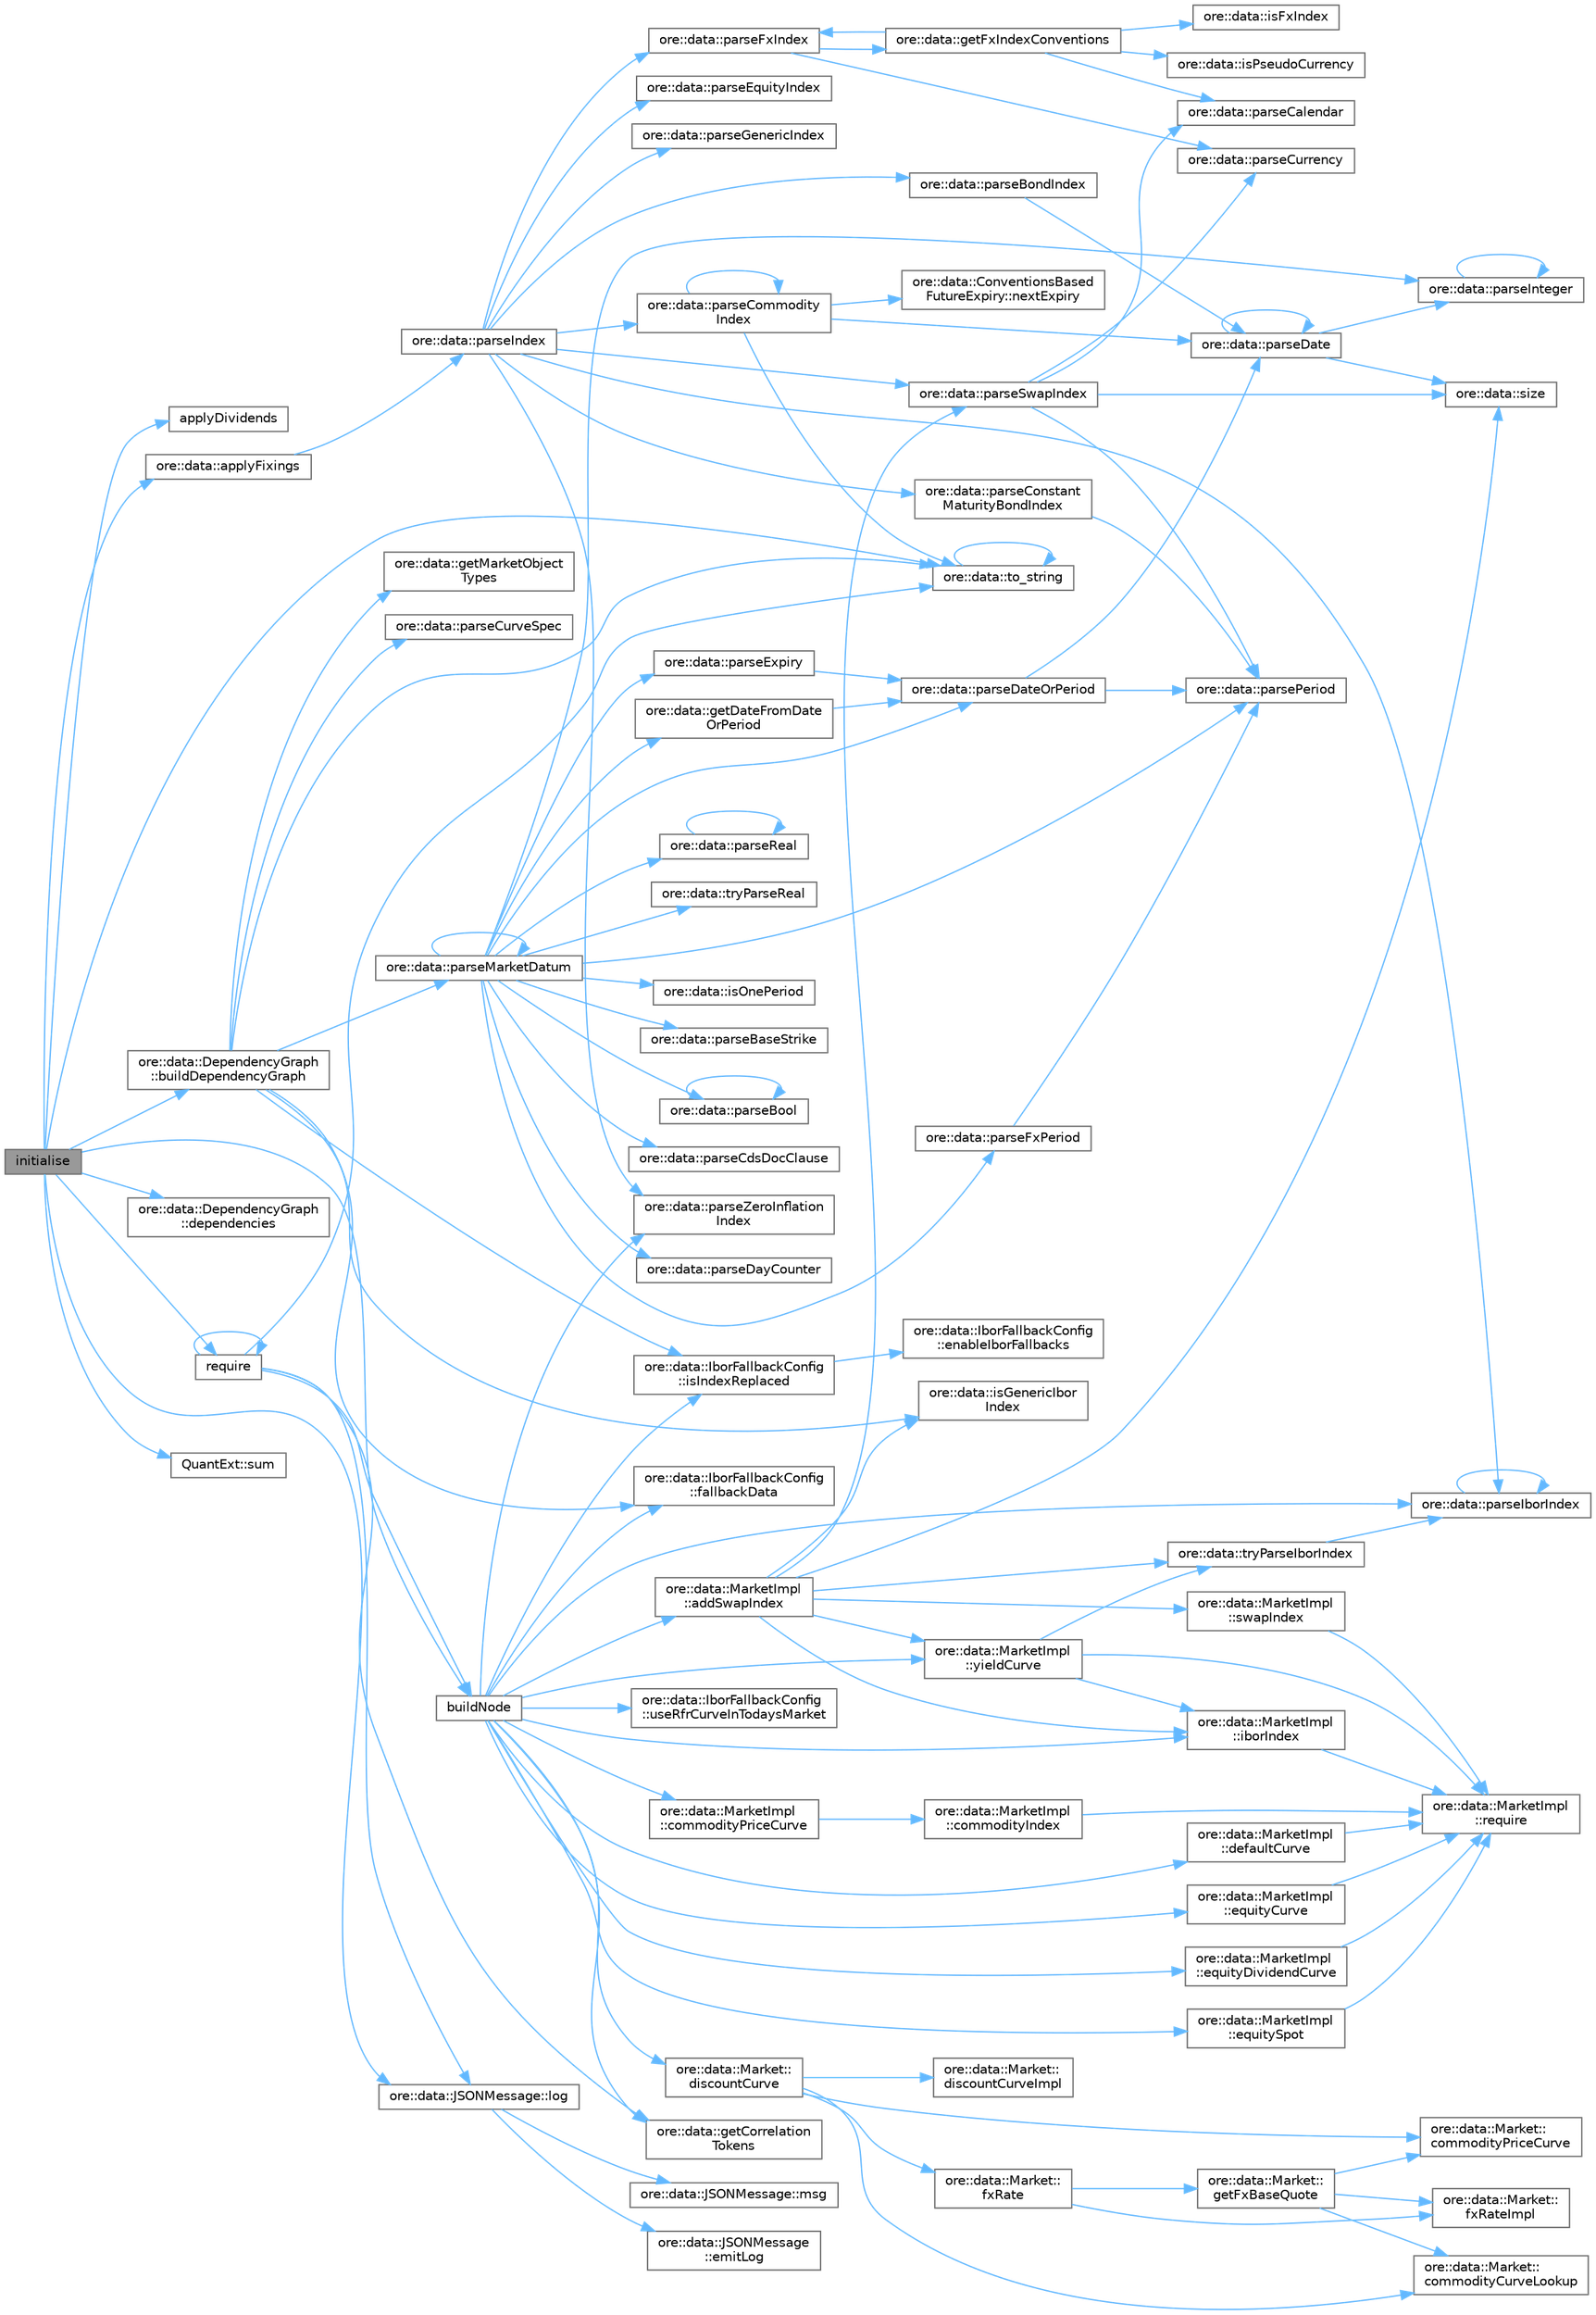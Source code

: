 digraph "initialise"
{
 // INTERACTIVE_SVG=YES
 // LATEX_PDF_SIZE
  bgcolor="transparent";
  edge [fontname=Helvetica,fontsize=10,labelfontname=Helvetica,labelfontsize=10];
  node [fontname=Helvetica,fontsize=10,shape=box,height=0.2,width=0.4];
  rankdir="LR";
  Node1 [label="initialise",height=0.2,width=0.4,color="gray40", fillcolor="grey60", style="filled", fontcolor="black",tooltip=" "];
  Node1 -> Node2 [color="steelblue1",style="solid"];
  Node2 [label="applyDividends",height=0.2,width=0.4,color="grey40", fillcolor="white", style="filled",URL="C:/dev/ORE/documentation/QuantExt/doc/quantext.tag$namespace_quant_ext.html#adc17b160e69e6727e065d96dffb3d1b9",tooltip=" "];
  Node1 -> Node3 [color="steelblue1",style="solid"];
  Node3 [label="ore::data::applyFixings",height=0.2,width=0.4,color="grey40", fillcolor="white", style="filled",URL="$namespaceore_1_1data.html#afbdabb3acc8c9fd3e013b2d5b9b71660",tooltip="Utility to write a vector of fixings in the QuantLib index manager's fixing history."];
  Node3 -> Node4 [color="steelblue1",style="solid"];
  Node4 [label="ore::data::parseIndex",height=0.2,width=0.4,color="grey40", fillcolor="white", style="filled",URL="$group__utilities.html#gaa2e4a5db4f69e91149467abc58e85613",tooltip="Convert std::string to QuantLib::Index."];
  Node4 -> Node5 [color="steelblue1",style="solid"];
  Node5 [label="ore::data::parseBondIndex",height=0.2,width=0.4,color="grey40", fillcolor="white", style="filled",URL="$group__utilities.html#ga7016b9dec58e9b19b7351e114282e869",tooltip="Convert std::string to QuantExt::BondIndex."];
  Node5 -> Node6 [color="steelblue1",style="solid"];
  Node6 [label="ore::data::parseDate",height=0.2,width=0.4,color="grey40", fillcolor="white", style="filled",URL="$group__utilities.html#ga59b5fdda574d90facae95dec2d13040d",tooltip="Convert std::string to QuantLib::Date."];
  Node6 -> Node6 [color="steelblue1",style="solid"];
  Node6 -> Node7 [color="steelblue1",style="solid"];
  Node7 [label="ore::data::parseInteger",height=0.2,width=0.4,color="grey40", fillcolor="white", style="filled",URL="$group__utilities.html#gaecd67eda4fb5f4859bb8f6d383547721",tooltip="Convert text to QuantLib::Integer."];
  Node7 -> Node7 [color="steelblue1",style="solid"];
  Node6 -> Node8 [color="steelblue1",style="solid"];
  Node8 [label="ore::data::size",height=0.2,width=0.4,color="grey40", fillcolor="white", style="filled",URL="$namespaceore_1_1data.html#a777e216dee6069b548bb87da7152699e",tooltip=" "];
  Node4 -> Node9 [color="steelblue1",style="solid"];
  Node9 [label="ore::data::parseCommodity\lIndex",height=0.2,width=0.4,color="grey40", fillcolor="white", style="filled",URL="$namespaceore_1_1data.html#abd022b98516a69b335865f8c17a645cf",tooltip=" "];
  Node9 -> Node10 [color="steelblue1",style="solid"];
  Node10 [label="ore::data::ConventionsBased\lFutureExpiry::nextExpiry",height=0.2,width=0.4,color="grey40", fillcolor="white", style="filled",URL="$classore_1_1data_1_1_conventions_based_future_expiry.html#a2bd20c07171472e89c54943f2da6dffd",tooltip=" "];
  Node9 -> Node9 [color="steelblue1",style="solid"];
  Node9 -> Node6 [color="steelblue1",style="solid"];
  Node9 -> Node11 [color="steelblue1",style="solid"];
  Node11 [label="ore::data::to_string",height=0.2,width=0.4,color="grey40", fillcolor="white", style="filled",URL="$namespaceore_1_1data.html#a86651dfeb5c18ee891f7a4734d8cf455",tooltip=" "];
  Node11 -> Node11 [color="steelblue1",style="solid"];
  Node4 -> Node12 [color="steelblue1",style="solid"];
  Node12 [label="ore::data::parseConstant\lMaturityBondIndex",height=0.2,width=0.4,color="grey40", fillcolor="white", style="filled",URL="$group__utilities.html#gaeef62123df6466e1f7699ad75409b33a",tooltip="Convert std::string to QuantExt::ConstantMaturityBondIndex."];
  Node12 -> Node13 [color="steelblue1",style="solid"];
  Node13 [label="ore::data::parsePeriod",height=0.2,width=0.4,color="grey40", fillcolor="white", style="filled",URL="$group__utilities.html#ga8e0623e2cb01e250e9cfec4619256208",tooltip="Convert text to QuantLib::Period."];
  Node4 -> Node14 [color="steelblue1",style="solid"];
  Node14 [label="ore::data::parseEquityIndex",height=0.2,width=0.4,color="grey40", fillcolor="white", style="filled",URL="$group__utilities.html#ga466dd6786fde67dee3afbc594484720f",tooltip="Convert std::string (e.g SP5) to QuantExt::EquityIndex."];
  Node4 -> Node15 [color="steelblue1",style="solid"];
  Node15 [label="ore::data::parseFxIndex",height=0.2,width=0.4,color="grey40", fillcolor="white", style="filled",URL="$group__utilities.html#ga4c161c978377952d86a509a855e564b6",tooltip="Convert std::string to QuantExt::FxIndex."];
  Node15 -> Node16 [color="steelblue1",style="solid"];
  Node16 [label="ore::data::getFxIndexConventions",height=0.2,width=0.4,color="grey40", fillcolor="white", style="filled",URL="$namespaceore_1_1data.html#a924eb5d1881d31c82ac8abbdc15a5027",tooltip=" "];
  Node16 -> Node17 [color="steelblue1",style="solid"];
  Node17 [label="ore::data::isFxIndex",height=0.2,width=0.4,color="grey40", fillcolor="white", style="filled",URL="$namespaceore_1_1data.html#a123e19b0fac4f5124a8c26bad300de0e",tooltip=" "];
  Node16 -> Node18 [color="steelblue1",style="solid"];
  Node18 [label="ore::data::isPseudoCurrency",height=0.2,width=0.4,color="grey40", fillcolor="white", style="filled",URL="$group__utilities.html#gac0cf10eef45b9d706e29e7eb2ddddc90",tooltip="check for pseudo currency = precious metal or crypto currency *‍/"];
  Node16 -> Node19 [color="steelblue1",style="solid"];
  Node19 [label="ore::data::parseCalendar",height=0.2,width=0.4,color="grey40", fillcolor="white", style="filled",URL="$group__utilities.html#ga0f72d6fcccae10a674bdcd5095200f14",tooltip="Convert text to QuantLib::Calendar."];
  Node16 -> Node15 [color="steelblue1",style="solid"];
  Node15 -> Node20 [color="steelblue1",style="solid"];
  Node20 [label="ore::data::parseCurrency",height=0.2,width=0.4,color="grey40", fillcolor="white", style="filled",URL="$group__utilities.html#ga6e9e781a58e78200301c76161589fc7b",tooltip="Convert text to QuantLib::Currency."];
  Node4 -> Node21 [color="steelblue1",style="solid"];
  Node21 [label="ore::data::parseGenericIndex",height=0.2,width=0.4,color="grey40", fillcolor="white", style="filled",URL="$group__utilities.html#gaaaf0a7b8d32bf590481615f49ece22c8",tooltip="Convert std::string (GENERIC-...) to QuantExt::Index."];
  Node4 -> Node22 [color="steelblue1",style="solid"];
  Node22 [label="ore::data::parseIborIndex",height=0.2,width=0.4,color="grey40", fillcolor="white", style="filled",URL="$group__utilities.html#ga2d18ab5807f92319c9db2c13f4904738",tooltip="Convert std::string to QuantLib::IborIndex."];
  Node22 -> Node22 [color="steelblue1",style="solid"];
  Node4 -> Node23 [color="steelblue1",style="solid"];
  Node23 [label="ore::data::parseSwapIndex",height=0.2,width=0.4,color="grey40", fillcolor="white", style="filled",URL="$group__utilities.html#ga14b984ce48cff7c6c429dcd0974d9dd2",tooltip="Convert std::string to QuantLib::SwapIndex."];
  Node23 -> Node19 [color="steelblue1",style="solid"];
  Node23 -> Node20 [color="steelblue1",style="solid"];
  Node23 -> Node13 [color="steelblue1",style="solid"];
  Node23 -> Node8 [color="steelblue1",style="solid"];
  Node4 -> Node24 [color="steelblue1",style="solid"];
  Node24 [label="ore::data::parseZeroInflation\lIndex",height=0.2,width=0.4,color="grey40", fillcolor="white", style="filled",URL="$group__utilities.html#ga03699115fbdbcf46b6351c3735fdec87",tooltip="Convert std::string to QuantLib::ZeroInflationIndex."];
  Node1 -> Node25 [color="steelblue1",style="solid"];
  Node25 [label="ore::data::DependencyGraph\l::buildDependencyGraph",height=0.2,width=0.4,color="grey40", fillcolor="white", style="filled",URL="$classore_1_1data_1_1_dependency_graph.html#a32f251ee6ad9521e1cb321a91d778da5",tooltip=" "];
  Node25 -> Node26 [color="steelblue1",style="solid"];
  Node26 [label="ore::data::IborFallbackConfig\l::fallbackData",height=0.2,width=0.4,color="grey40", fillcolor="white", style="filled",URL="$classore_1_1data_1_1_ibor_fallback_config.html#a6ca7e3d959dbdba95b5247634af86d1b",tooltip=" "];
  Node25 -> Node27 [color="steelblue1",style="solid"];
  Node27 [label="ore::data::getMarketObject\lTypes",height=0.2,width=0.4,color="grey40", fillcolor="white", style="filled",URL="$namespaceore_1_1data.html#aa100f38d1f3cee957e4b728bf0c70644",tooltip=" "];
  Node25 -> Node28 [color="steelblue1",style="solid"];
  Node28 [label="ore::data::isGenericIbor\lIndex",height=0.2,width=0.4,color="grey40", fillcolor="white", style="filled",URL="$group__utilities.html#ga8d96085a49a07c7e9b6aa3b982385ae1",tooltip="Return true if the indexName is that of a generic ibor index, otherwise false."];
  Node25 -> Node29 [color="steelblue1",style="solid"];
  Node29 [label="ore::data::IborFallbackConfig\l::isIndexReplaced",height=0.2,width=0.4,color="grey40", fillcolor="white", style="filled",URL="$classore_1_1data_1_1_ibor_fallback_config.html#aeaad076823e67dfa54115c5db2f29d96",tooltip=" "];
  Node29 -> Node30 [color="steelblue1",style="solid"];
  Node30 [label="ore::data::IborFallbackConfig\l::enableIborFallbacks",height=0.2,width=0.4,color="grey40", fillcolor="white", style="filled",URL="$classore_1_1data_1_1_ibor_fallback_config.html#a53c6d7c32c5ca63533d4a1370af4cf2a",tooltip=" "];
  Node25 -> Node31 [color="steelblue1",style="solid"];
  Node31 [label="ore::data::parseCurveSpec",height=0.2,width=0.4,color="grey40", fillcolor="white", style="filled",URL="$group__curves.html#ga7c53f293f4ad98e691c6a93b6be26e9a",tooltip="function to convert a string into a curve spec"];
  Node25 -> Node32 [color="steelblue1",style="solid"];
  Node32 [label="ore::data::parseMarketDatum",height=0.2,width=0.4,color="grey40", fillcolor="white", style="filled",URL="$group__marketdata.html#ga49b8909d3761de5c44f8140f95ec0d94",tooltip="Function to parse a market datum."];
  Node32 -> Node33 [color="steelblue1",style="solid"];
  Node33 [label="ore::data::getDateFromDate\lOrPeriod",height=0.2,width=0.4,color="grey40", fillcolor="white", style="filled",URL="$group__marketdata.html#ga71fc1e19d4a9d3acd5e6cd6b6ae533b6",tooltip="Get a date from a date string or period."];
  Node33 -> Node34 [color="steelblue1",style="solid"];
  Node34 [label="ore::data::parseDateOrPeriod",height=0.2,width=0.4,color="grey40", fillcolor="white", style="filled",URL="$group__utilities.html#ga6477391407eac174ea49df689ecf1ab2",tooltip="Convert text to QuantLib::Period or QuantLib::Date."];
  Node34 -> Node6 [color="steelblue1",style="solid"];
  Node34 -> Node13 [color="steelblue1",style="solid"];
  Node32 -> Node35 [color="steelblue1",style="solid"];
  Node35 [label="ore::data::isOnePeriod",height=0.2,width=0.4,color="grey40", fillcolor="white", style="filled",URL="$namespaceore_1_1data.html#a2c4ad9608d140b7d127d9aabc3002782",tooltip="return true if s represents a period of the form [0-9][D|W|M|Y] (i.e. 1Y6M would return false)"];
  Node32 -> Node36 [color="steelblue1",style="solid"];
  Node36 [label="ore::data::parseBaseStrike",height=0.2,width=0.4,color="grey40", fillcolor="white", style="filled",URL="$namespaceore_1_1data.html#af07ebcb16f5c4b8f23aa841778ec1ede",tooltip="Parse a Strike from its string representation, strStrike."];
  Node32 -> Node37 [color="steelblue1",style="solid"];
  Node37 [label="ore::data::parseBool",height=0.2,width=0.4,color="grey40", fillcolor="white", style="filled",URL="$group__utilities.html#ga94621f11193864fa1338296232dc5be9",tooltip="Convert text to bool."];
  Node37 -> Node37 [color="steelblue1",style="solid"];
  Node32 -> Node38 [color="steelblue1",style="solid"];
  Node38 [label="ore::data::parseCdsDocClause",height=0.2,width=0.4,color="grey40", fillcolor="white", style="filled",URL="$namespaceore_1_1data.html#a4d60e66c3714d2cf33fc135d20502ccb",tooltip=" "];
  Node32 -> Node34 [color="steelblue1",style="solid"];
  Node32 -> Node39 [color="steelblue1",style="solid"];
  Node39 [label="ore::data::parseDayCounter",height=0.2,width=0.4,color="grey40", fillcolor="white", style="filled",URL="$group__utilities.html#gaefb008d0de256c79140545d9c7549093",tooltip="Convert text to QuantLib::DayCounter."];
  Node32 -> Node40 [color="steelblue1",style="solid"];
  Node40 [label="ore::data::parseExpiry",height=0.2,width=0.4,color="grey40", fillcolor="white", style="filled",URL="$namespaceore_1_1data.html#aef9033372c401fe3ddef3c912a716d5a",tooltip="Parse an Expiry from its string representation, strExpiry."];
  Node40 -> Node34 [color="steelblue1",style="solid"];
  Node32 -> Node41 [color="steelblue1",style="solid"];
  Node41 [label="ore::data::parseFxPeriod",height=0.2,width=0.4,color="grey40", fillcolor="white", style="filled",URL="$group__marketdata.html#ga8c35268c175452bca6e2acb7ad58442d",tooltip="Convert text to QuantLib::Period of Fx forward string."];
  Node41 -> Node13 [color="steelblue1",style="solid"];
  Node32 -> Node7 [color="steelblue1",style="solid"];
  Node32 -> Node32 [color="steelblue1",style="solid"];
  Node32 -> Node13 [color="steelblue1",style="solid"];
  Node32 -> Node42 [color="steelblue1",style="solid"];
  Node42 [label="ore::data::parseReal",height=0.2,width=0.4,color="grey40", fillcolor="white", style="filled",URL="$group__utilities.html#gad1db2a68f9a73667c3b4084d63955bdd",tooltip="Convert text to Real."];
  Node42 -> Node42 [color="steelblue1",style="solid"];
  Node32 -> Node43 [color="steelblue1",style="solid"];
  Node43 [label="ore::data::tryParseReal",height=0.2,width=0.4,color="grey40", fillcolor="white", style="filled",URL="$group__utilities.html#ga3447951aa05e25440d0d5b7eecfce581",tooltip="Attempt to convert text to Real."];
  Node25 -> Node11 [color="steelblue1",style="solid"];
  Node1 -> Node44 [color="steelblue1",style="solid"];
  Node44 [label="buildNode",height=0.2,width=0.4,color="grey40", fillcolor="white", style="filled",URL="$classore_1_1data_1_1_todays_market.html#ae947670c7306fd552e37a0f140984721",tooltip=" "];
  Node44 -> Node45 [color="steelblue1",style="solid"];
  Node45 [label="ore::data::MarketImpl\l::addSwapIndex",height=0.2,width=0.4,color="grey40", fillcolor="white", style="filled",URL="$classore_1_1data_1_1_market_impl.html#af731b404daf72d32a4986990c5190bcc",tooltip="add a swap index to the market"];
  Node45 -> Node46 [color="steelblue1",style="solid"];
  Node46 [label="ore::data::MarketImpl\l::iborIndex",height=0.2,width=0.4,color="grey40", fillcolor="white", style="filled",URL="$classore_1_1data_1_1_market_impl.html#aea15232be6eb71feca2c59137631f732",tooltip=" "];
  Node46 -> Node47 [color="steelblue1",style="solid"];
  Node47 [label="ore::data::MarketImpl\l::require",height=0.2,width=0.4,color="grey40", fillcolor="white", style="filled",URL="$classore_1_1data_1_1_market_impl.html#af2e760ddfcac8f64fa739d3e8bf6362b",tooltip=" "];
  Node45 -> Node28 [color="steelblue1",style="solid"];
  Node45 -> Node23 [color="steelblue1",style="solid"];
  Node45 -> Node8 [color="steelblue1",style="solid"];
  Node45 -> Node48 [color="steelblue1",style="solid"];
  Node48 [label="ore::data::MarketImpl\l::swapIndex",height=0.2,width=0.4,color="grey40", fillcolor="white", style="filled",URL="$classore_1_1data_1_1_market_impl.html#ac59684278372260fbf998460e3ddf949",tooltip=" "];
  Node48 -> Node47 [color="steelblue1",style="solid"];
  Node45 -> Node49 [color="steelblue1",style="solid"];
  Node49 [label="ore::data::tryParseIborIndex",height=0.2,width=0.4,color="grey40", fillcolor="white", style="filled",URL="$group__utilities.html#ga53500116b2cd1c6fd1598065f9ef64b2",tooltip="Try to convert std::string to QuantLib::IborIndex."];
  Node49 -> Node22 [color="steelblue1",style="solid"];
  Node45 -> Node50 [color="steelblue1",style="solid"];
  Node50 [label="ore::data::MarketImpl\l::yieldCurve",height=0.2,width=0.4,color="grey40", fillcolor="white", style="filled",URL="$classore_1_1data_1_1_market_impl.html#ae7d29fd30616cfe3c462d7d84eaf4ef9",tooltip="Yield Curves."];
  Node50 -> Node46 [color="steelblue1",style="solid"];
  Node50 -> Node47 [color="steelblue1",style="solid"];
  Node50 -> Node49 [color="steelblue1",style="solid"];
  Node44 -> Node51 [color="steelblue1",style="solid"];
  Node51 [label="ore::data::MarketImpl\l::commodityPriceCurve",height=0.2,width=0.4,color="grey40", fillcolor="white", style="filled",URL="$classore_1_1data_1_1_market_impl.html#ab22c6188a5f378934b69965aa7c6cb39",tooltip="Commodity curves."];
  Node51 -> Node52 [color="steelblue1",style="solid"];
  Node52 [label="ore::data::MarketImpl\l::commodityIndex",height=0.2,width=0.4,color="grey40", fillcolor="white", style="filled",URL="$classore_1_1data_1_1_market_impl.html#a060fec48de83d55fa494933357fa3e9d",tooltip="Commodity index."];
  Node52 -> Node47 [color="steelblue1",style="solid"];
  Node44 -> Node53 [color="steelblue1",style="solid"];
  Node53 [label="ore::data::MarketImpl\l::defaultCurve",height=0.2,width=0.4,color="grey40", fillcolor="white", style="filled",URL="$classore_1_1data_1_1_market_impl.html#a816b9cd7808e94b1aebd46ef23f76f97",tooltip="Default Curves and Recovery Rates."];
  Node53 -> Node47 [color="steelblue1",style="solid"];
  Node44 -> Node54 [color="steelblue1",style="solid"];
  Node54 [label="ore::data::Market::\ldiscountCurve",height=0.2,width=0.4,color="grey40", fillcolor="white", style="filled",URL="$classore_1_1data_1_1_market.html#aff00023d0e25ad7c0bf29e8cc97f9e00",tooltip=" "];
  Node54 -> Node55 [color="steelblue1",style="solid"];
  Node55 [label="ore::data::Market::\lcommodityCurveLookup",height=0.2,width=0.4,color="grey40", fillcolor="white", style="filled",URL="$classore_1_1data_1_1_market.html#a88d67016dee39ce8f4588deb0745460f",tooltip=" "];
  Node54 -> Node56 [color="steelblue1",style="solid"];
  Node56 [label="ore::data::Market::\lcommodityPriceCurve",height=0.2,width=0.4,color="grey40", fillcolor="white", style="filled",URL="$classore_1_1data_1_1_market.html#a47ddd567f84d73e5f1c8201823356b1c",tooltip=" "];
  Node54 -> Node57 [color="steelblue1",style="solid"];
  Node57 [label="ore::data::Market::\ldiscountCurveImpl",height=0.2,width=0.4,color="grey40", fillcolor="white", style="filled",URL="$classore_1_1data_1_1_market.html#a6ea1e978ddb0a43b487424e43d409021",tooltip=" "];
  Node54 -> Node58 [color="steelblue1",style="solid"];
  Node58 [label="ore::data::Market::\lfxRate",height=0.2,width=0.4,color="grey40", fillcolor="white", style="filled",URL="$classore_1_1data_1_1_market.html#a2c559acede2b82e98252067757600b56",tooltip=" "];
  Node58 -> Node59 [color="steelblue1",style="solid"];
  Node59 [label="ore::data::Market::\lfxRateImpl",height=0.2,width=0.4,color="grey40", fillcolor="white", style="filled",URL="$classore_1_1data_1_1_market.html#ad806378863fc47de6f5febb66f41715b",tooltip=" "];
  Node58 -> Node60 [color="steelblue1",style="solid"];
  Node60 [label="ore::data::Market::\lgetFxBaseQuote",height=0.2,width=0.4,color="grey40", fillcolor="white", style="filled",URL="$classore_1_1data_1_1_market.html#aee41b57076315adbef995006e81a8147",tooltip=" "];
  Node60 -> Node55 [color="steelblue1",style="solid"];
  Node60 -> Node56 [color="steelblue1",style="solid"];
  Node60 -> Node59 [color="steelblue1",style="solid"];
  Node44 -> Node61 [color="steelblue1",style="solid"];
  Node61 [label="ore::data::MarketImpl\l::equityCurve",height=0.2,width=0.4,color="grey40", fillcolor="white", style="filled",URL="$classore_1_1data_1_1_market_impl.html#a21e2bf8d9c6e49a938c4259d491f0efa",tooltip=" "];
  Node61 -> Node47 [color="steelblue1",style="solid"];
  Node44 -> Node62 [color="steelblue1",style="solid"];
  Node62 [label="ore::data::MarketImpl\l::equityDividendCurve",height=0.2,width=0.4,color="grey40", fillcolor="white", style="filled",URL="$classore_1_1data_1_1_market_impl.html#a74205069d128d1ea28e02d8164897fc2",tooltip=" "];
  Node62 -> Node47 [color="steelblue1",style="solid"];
  Node44 -> Node63 [color="steelblue1",style="solid"];
  Node63 [label="ore::data::MarketImpl\l::equitySpot",height=0.2,width=0.4,color="grey40", fillcolor="white", style="filled",URL="$classore_1_1data_1_1_market_impl.html#ab33fff7168b7c7af1e957d68565e4ee4",tooltip="Equity curves."];
  Node63 -> Node47 [color="steelblue1",style="solid"];
  Node44 -> Node26 [color="steelblue1",style="solid"];
  Node44 -> Node64 [color="steelblue1",style="solid"];
  Node64 [label="ore::data::getCorrelation\lTokens",height=0.2,width=0.4,color="grey40", fillcolor="white", style="filled",URL="$namespaceore_1_1data.html#a03690cad98f577e0a0992609f64704ec",tooltip="Helper function to get the two tokens in a correlation name Index2:Index1."];
  Node44 -> Node46 [color="steelblue1",style="solid"];
  Node44 -> Node29 [color="steelblue1",style="solid"];
  Node44 -> Node22 [color="steelblue1",style="solid"];
  Node44 -> Node24 [color="steelblue1",style="solid"];
  Node44 -> Node65 [color="steelblue1",style="solid"];
  Node65 [label="ore::data::IborFallbackConfig\l::useRfrCurveInTodaysMarket",height=0.2,width=0.4,color="grey40", fillcolor="white", style="filled",URL="$classore_1_1data_1_1_ibor_fallback_config.html#a94ddb2d85d19fc7247bc9b8455a9125f",tooltip=" "];
  Node44 -> Node50 [color="steelblue1",style="solid"];
  Node1 -> Node66 [color="steelblue1",style="solid"];
  Node66 [label="ore::data::DependencyGraph\l::dependencies",height=0.2,width=0.4,color="grey40", fillcolor="white", style="filled",URL="$classore_1_1data_1_1_dependency_graph.html#a2e9eab9566f05251b82cd4308cf5c2ab",tooltip=" "];
  Node1 -> Node67 [color="steelblue1",style="solid"];
  Node67 [label="ore::data::JSONMessage::log",height=0.2,width=0.4,color="grey40", fillcolor="white", style="filled",URL="$classore_1_1data_1_1_j_s_o_n_message.html#a5e21eca2668ed948bdc409b19a78e5bb",tooltip="generate Boost log record to pass to corresponding sinks"];
  Node67 -> Node68 [color="steelblue1",style="solid"];
  Node68 [label="ore::data::JSONMessage\l::emitLog",height=0.2,width=0.4,color="grey40", fillcolor="white", style="filled",URL="$classore_1_1data_1_1_j_s_o_n_message.html#a6a9077605df871e6e961dd0099645b35",tooltip="generate Boost log record - this method is called by log()"];
  Node67 -> Node69 [color="steelblue1",style="solid"];
  Node69 [label="ore::data::JSONMessage::msg",height=0.2,width=0.4,color="grey40", fillcolor="white", style="filled",URL="$classore_1_1data_1_1_j_s_o_n_message.html#a39f83a0ab38c425a8844c8892b93d69e",tooltip="return a std::string for the log file"];
  Node1 -> Node70 [color="steelblue1",style="solid"];
  Node70 [label="require",height=0.2,width=0.4,color="grey40", fillcolor="white", style="filled",URL="$classore_1_1data_1_1_todays_market.html#a36416143258c4e4c30bb46935cef9408",tooltip=" "];
  Node70 -> Node44 [color="steelblue1",style="solid"];
  Node70 -> Node64 [color="steelblue1",style="solid"];
  Node70 -> Node67 [color="steelblue1",style="solid"];
  Node70 -> Node70 [color="steelblue1",style="solid"];
  Node70 -> Node11 [color="steelblue1",style="solid"];
  Node1 -> Node71 [color="steelblue1",style="solid"];
  Node71 [label="QuantExt::sum",height=0.2,width=0.4,color="grey40", fillcolor="white", style="filled",URL="C:/dev/ORE/documentation/QuantExt/doc/quantext.tag$namespace_quant_ext.html#adf33d0fce0bc35cfa69a565cfb5f6a25",tooltip=" "];
  Node1 -> Node11 [color="steelblue1",style="solid"];
}
